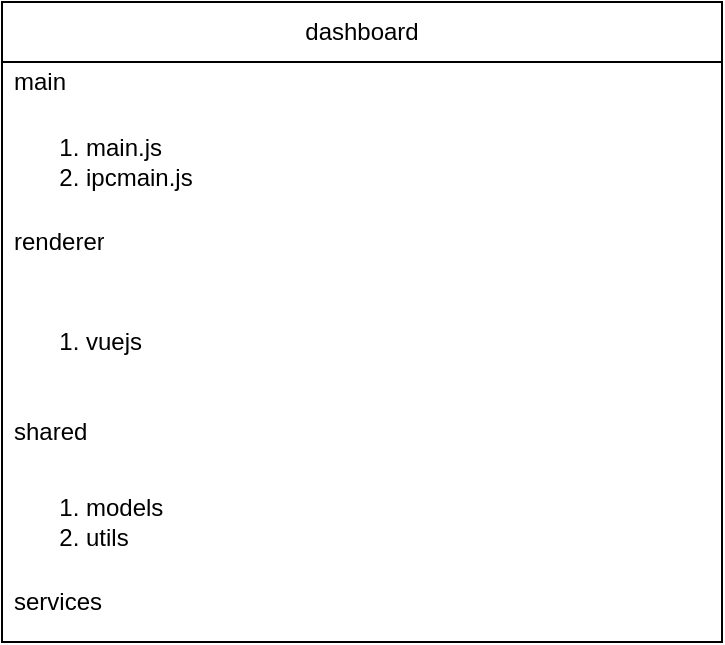 <mxfile version="24.0.6" type="github">
  <diagram id="prtHgNgQTEPvFCAcTncT" name="Page-1">
    <mxGraphModel dx="738" dy="325" grid="1" gridSize="10" guides="1" tooltips="1" connect="1" arrows="1" fold="1" page="1" pageScale="1" pageWidth="827" pageHeight="1169" math="0" shadow="0">
      <root>
        <mxCell id="0" />
        <mxCell id="1" parent="0" />
        <mxCell id="LciO42reTSPpNpY8BBcb-2" value="dashboard" style="swimlane;fontStyle=0;childLayout=stackLayout;horizontal=1;startSize=30;horizontalStack=0;resizeParent=1;resizeParentMax=0;resizeLast=0;collapsible=1;marginBottom=0;whiteSpace=wrap;html=1;" vertex="1" parent="1">
          <mxGeometry width="360" height="320" as="geometry" />
        </mxCell>
        <mxCell id="LciO42reTSPpNpY8BBcb-3" value="main&lt;div&gt;&lt;br&gt;&lt;/div&gt;" style="text;strokeColor=none;fillColor=none;align=left;verticalAlign=middle;spacingLeft=4;spacingRight=4;overflow=hidden;points=[[0,0.5],[1,0.5]];portConstraint=eastwest;rotatable=0;whiteSpace=wrap;html=1;" vertex="1" parent="LciO42reTSPpNpY8BBcb-2">
          <mxGeometry y="30" width="360" height="20" as="geometry" />
        </mxCell>
        <mxCell id="LciO42reTSPpNpY8BBcb-6" value="&lt;ol&gt;&lt;li&gt;main.js&lt;/li&gt;&lt;li&gt;ipcmain.js&lt;/li&gt;&lt;/ol&gt;" style="text;strokeColor=none;fillColor=none;html=1;whiteSpace=wrap;verticalAlign=middle;overflow=hidden;" vertex="1" parent="LciO42reTSPpNpY8BBcb-2">
          <mxGeometry y="50" width="360" height="60" as="geometry" />
        </mxCell>
        <mxCell id="LciO42reTSPpNpY8BBcb-5" value="renderer&lt;div&gt;&lt;br&gt;&lt;/div&gt;" style="text;strokeColor=none;fillColor=none;align=left;verticalAlign=middle;spacingLeft=4;spacingRight=4;overflow=hidden;points=[[0,0.5],[1,0.5]];portConstraint=eastwest;rotatable=0;whiteSpace=wrap;html=1;" vertex="1" parent="LciO42reTSPpNpY8BBcb-2">
          <mxGeometry y="110" width="360" height="30" as="geometry" />
        </mxCell>
        <mxCell id="LciO42reTSPpNpY8BBcb-10" value="&lt;ol&gt;&lt;li&gt;vuejs&lt;/li&gt;&lt;/ol&gt;" style="text;strokeColor=none;fillColor=none;html=1;whiteSpace=wrap;verticalAlign=middle;overflow=hidden;" vertex="1" parent="LciO42reTSPpNpY8BBcb-2">
          <mxGeometry y="140" width="360" height="60" as="geometry" />
        </mxCell>
        <mxCell id="LciO42reTSPpNpY8BBcb-4" value="shared" style="text;strokeColor=none;fillColor=none;align=left;verticalAlign=middle;spacingLeft=4;spacingRight=4;overflow=hidden;points=[[0,0.5],[1,0.5]];portConstraint=eastwest;rotatable=0;whiteSpace=wrap;html=1;" vertex="1" parent="LciO42reTSPpNpY8BBcb-2">
          <mxGeometry y="200" width="360" height="30" as="geometry" />
        </mxCell>
        <mxCell id="LciO42reTSPpNpY8BBcb-12" value="&lt;ol&gt;&lt;li&gt;models&lt;/li&gt;&lt;li&gt;utils&lt;/li&gt;&lt;/ol&gt;" style="text;strokeColor=none;fillColor=none;html=1;whiteSpace=wrap;verticalAlign=middle;overflow=hidden;" vertex="1" parent="LciO42reTSPpNpY8BBcb-2">
          <mxGeometry y="230" width="360" height="60" as="geometry" />
        </mxCell>
        <mxCell id="LciO42reTSPpNpY8BBcb-13" value="services&lt;div&gt;&lt;br&gt;&lt;/div&gt;" style="text;strokeColor=none;fillColor=none;align=left;verticalAlign=middle;spacingLeft=4;spacingRight=4;overflow=hidden;points=[[0,0.5],[1,0.5]];portConstraint=eastwest;rotatable=0;whiteSpace=wrap;html=1;" vertex="1" parent="LciO42reTSPpNpY8BBcb-2">
          <mxGeometry y="290" width="360" height="30" as="geometry" />
        </mxCell>
      </root>
    </mxGraphModel>
  </diagram>
</mxfile>
